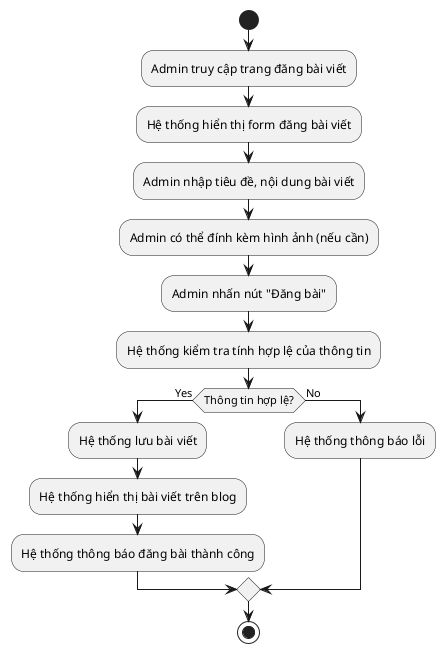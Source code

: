 @startuml   
start
:Admin truy cập trang đăng bài viết;
:Hệ thống hiển thị form đăng bài viết;
:Admin nhập tiêu đề, nội dung bài viết;
:Admin có thể đính kèm hình ảnh (nếu cần);
:Admin nhấn nút "Đăng bài";
:Hệ thống kiểm tra tính hợp lệ của thông tin;
if (Thông tin hợp lệ?) then (Yes)
  :Hệ thống lưu bài viết;
  :Hệ thống hiển thị bài viết trên blog;
  :Hệ thống thông báo đăng bài thành công;
else (No)
  :Hệ thống thông báo lỗi;
endif
stop
@enduml 
